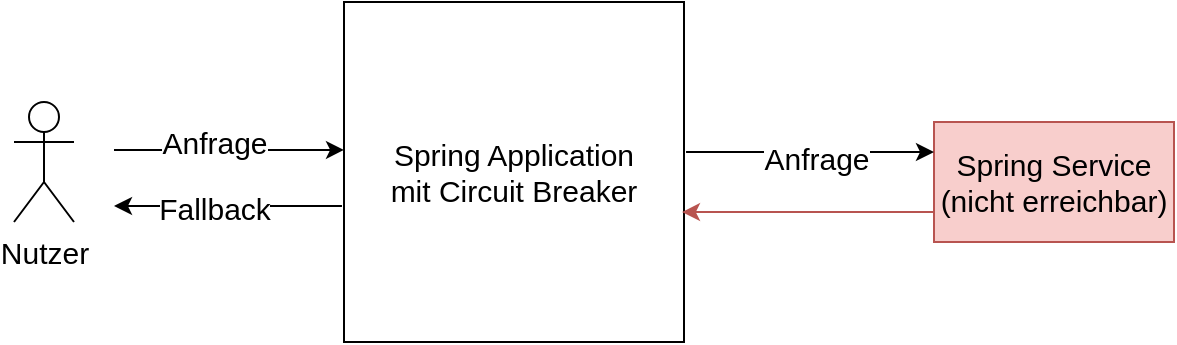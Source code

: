 <mxfile version="21.5.2" type="device">
  <diagram name="Page-1" id="OM1SBGoYsVNHxoAnyyIE">
    <mxGraphModel dx="1360" dy="795" grid="1" gridSize="10" guides="1" tooltips="1" connect="1" arrows="1" fold="1" page="1" pageScale="1" pageWidth="850" pageHeight="1100" math="0" shadow="0">
      <root>
        <mxCell id="0" />
        <mxCell id="1" parent="0" />
        <mxCell id="bzwPeWyqtxPaKyMg7TEz-1" value="&lt;div style=&quot;font-size: 15px;&quot;&gt;Spring Service&lt;/div&gt;&lt;div style=&quot;font-size: 15px;&quot;&gt;(nicht erreichbar)&lt;br style=&quot;font-size: 15px;&quot;&gt;&lt;/div&gt;" style="rounded=0;whiteSpace=wrap;html=1;fillColor=#f8cecc;strokeColor=#b85450;fontSize=15;" vertex="1" parent="1">
          <mxGeometry x="560" y="410" width="120" height="60" as="geometry" />
        </mxCell>
        <mxCell id="bzwPeWyqtxPaKyMg7TEz-19" value="&lt;div style=&quot;font-size: 15px;&quot;&gt;Spring Application&lt;/div&gt;&lt;div style=&quot;font-size: 15px;&quot;&gt;mit Circuit Breaker&lt;br style=&quot;font-size: 15px;&quot;&gt;&lt;/div&gt;" style="rounded=0;whiteSpace=wrap;html=1;fontSize=15;" vertex="1" parent="1">
          <mxGeometry x="265" y="350" width="170" height="170" as="geometry" />
        </mxCell>
        <mxCell id="bzwPeWyqtxPaKyMg7TEz-55" value="" style="endArrow=classic;html=1;rounded=0;entryX=0;entryY=0.25;entryDx=0;entryDy=0;exitX=1.006;exitY=0.441;exitDx=0;exitDy=0;exitPerimeter=0;fontSize=15;" edge="1" parent="1" source="bzwPeWyqtxPaKyMg7TEz-19" target="bzwPeWyqtxPaKyMg7TEz-1">
          <mxGeometry width="50" height="50" relative="1" as="geometry">
            <mxPoint x="400" y="440" as="sourcePoint" />
            <mxPoint x="450" y="390" as="targetPoint" />
          </mxGeometry>
        </mxCell>
        <mxCell id="bzwPeWyqtxPaKyMg7TEz-56" value="Anfrage" style="edgeLabel;html=1;align=center;verticalAlign=middle;resizable=0;points=[];fontSize=15;" vertex="1" connectable="0" parent="bzwPeWyqtxPaKyMg7TEz-55">
          <mxGeometry x="-0.088" y="-3" relative="1" as="geometry">
            <mxPoint x="8" as="offset" />
          </mxGeometry>
        </mxCell>
        <mxCell id="bzwPeWyqtxPaKyMg7TEz-57" value="" style="endArrow=classic;html=1;rounded=0;exitX=0;exitY=0.75;exitDx=0;exitDy=0;fillColor=#f8cecc;strokeColor=#b85450;fontSize=15;entryX=0.994;entryY=0.618;entryDx=0;entryDy=0;entryPerimeter=0;" edge="1" parent="1" source="bzwPeWyqtxPaKyMg7TEz-1" target="bzwPeWyqtxPaKyMg7TEz-19">
          <mxGeometry width="50" height="50" relative="1" as="geometry">
            <mxPoint x="400" y="440" as="sourcePoint" />
            <mxPoint x="440" y="455" as="targetPoint" />
          </mxGeometry>
        </mxCell>
        <mxCell id="bzwPeWyqtxPaKyMg7TEz-59" value="" style="endArrow=classic;html=1;rounded=0;fontSize=15;entryX=0;entryY=0.435;entryDx=0;entryDy=0;entryPerimeter=0;" edge="1" parent="1" target="bzwPeWyqtxPaKyMg7TEz-19">
          <mxGeometry width="50" height="50" relative="1" as="geometry">
            <mxPoint x="150" y="424" as="sourcePoint" />
            <mxPoint x="337" y="520" as="targetPoint" />
          </mxGeometry>
        </mxCell>
        <mxCell id="bzwPeWyqtxPaKyMg7TEz-60" value="Anfrage" style="edgeLabel;html=1;align=center;verticalAlign=middle;resizable=0;points=[];fontSize=15;" vertex="1" connectable="0" parent="bzwPeWyqtxPaKyMg7TEz-59">
          <mxGeometry x="0.075" y="1" relative="1" as="geometry">
            <mxPoint x="-12" y="-3" as="offset" />
          </mxGeometry>
        </mxCell>
        <mxCell id="bzwPeWyqtxPaKyMg7TEz-62" value="" style="endArrow=classic;html=1;rounded=0;exitX=-0.006;exitY=0.6;exitDx=0;exitDy=0;exitPerimeter=0;fontSize=15;" edge="1" parent="1" source="bzwPeWyqtxPaKyMg7TEz-19">
          <mxGeometry width="50" height="50" relative="1" as="geometry">
            <mxPoint x="400" y="440" as="sourcePoint" />
            <mxPoint x="150" y="452" as="targetPoint" />
          </mxGeometry>
        </mxCell>
        <mxCell id="bzwPeWyqtxPaKyMg7TEz-64" value="Fallback" style="edgeLabel;html=1;align=center;verticalAlign=middle;resizable=0;points=[];fontSize=15;" vertex="1" connectable="0" parent="bzwPeWyqtxPaKyMg7TEz-62">
          <mxGeometry x="0.037" y="2" relative="1" as="geometry">
            <mxPoint x="-5" y="-1" as="offset" />
          </mxGeometry>
        </mxCell>
        <mxCell id="bzwPeWyqtxPaKyMg7TEz-67" value="&lt;div style=&quot;font-size: 13px;&quot;&gt;&lt;font style=&quot;font-size: 15px;&quot;&gt;Nutzer&lt;/font&gt;&lt;/div&gt;" style="shape=umlActor;verticalLabelPosition=bottom;verticalAlign=top;html=1;outlineConnect=0;" vertex="1" parent="1">
          <mxGeometry x="100" y="400" width="30" height="60" as="geometry" />
        </mxCell>
      </root>
    </mxGraphModel>
  </diagram>
</mxfile>
